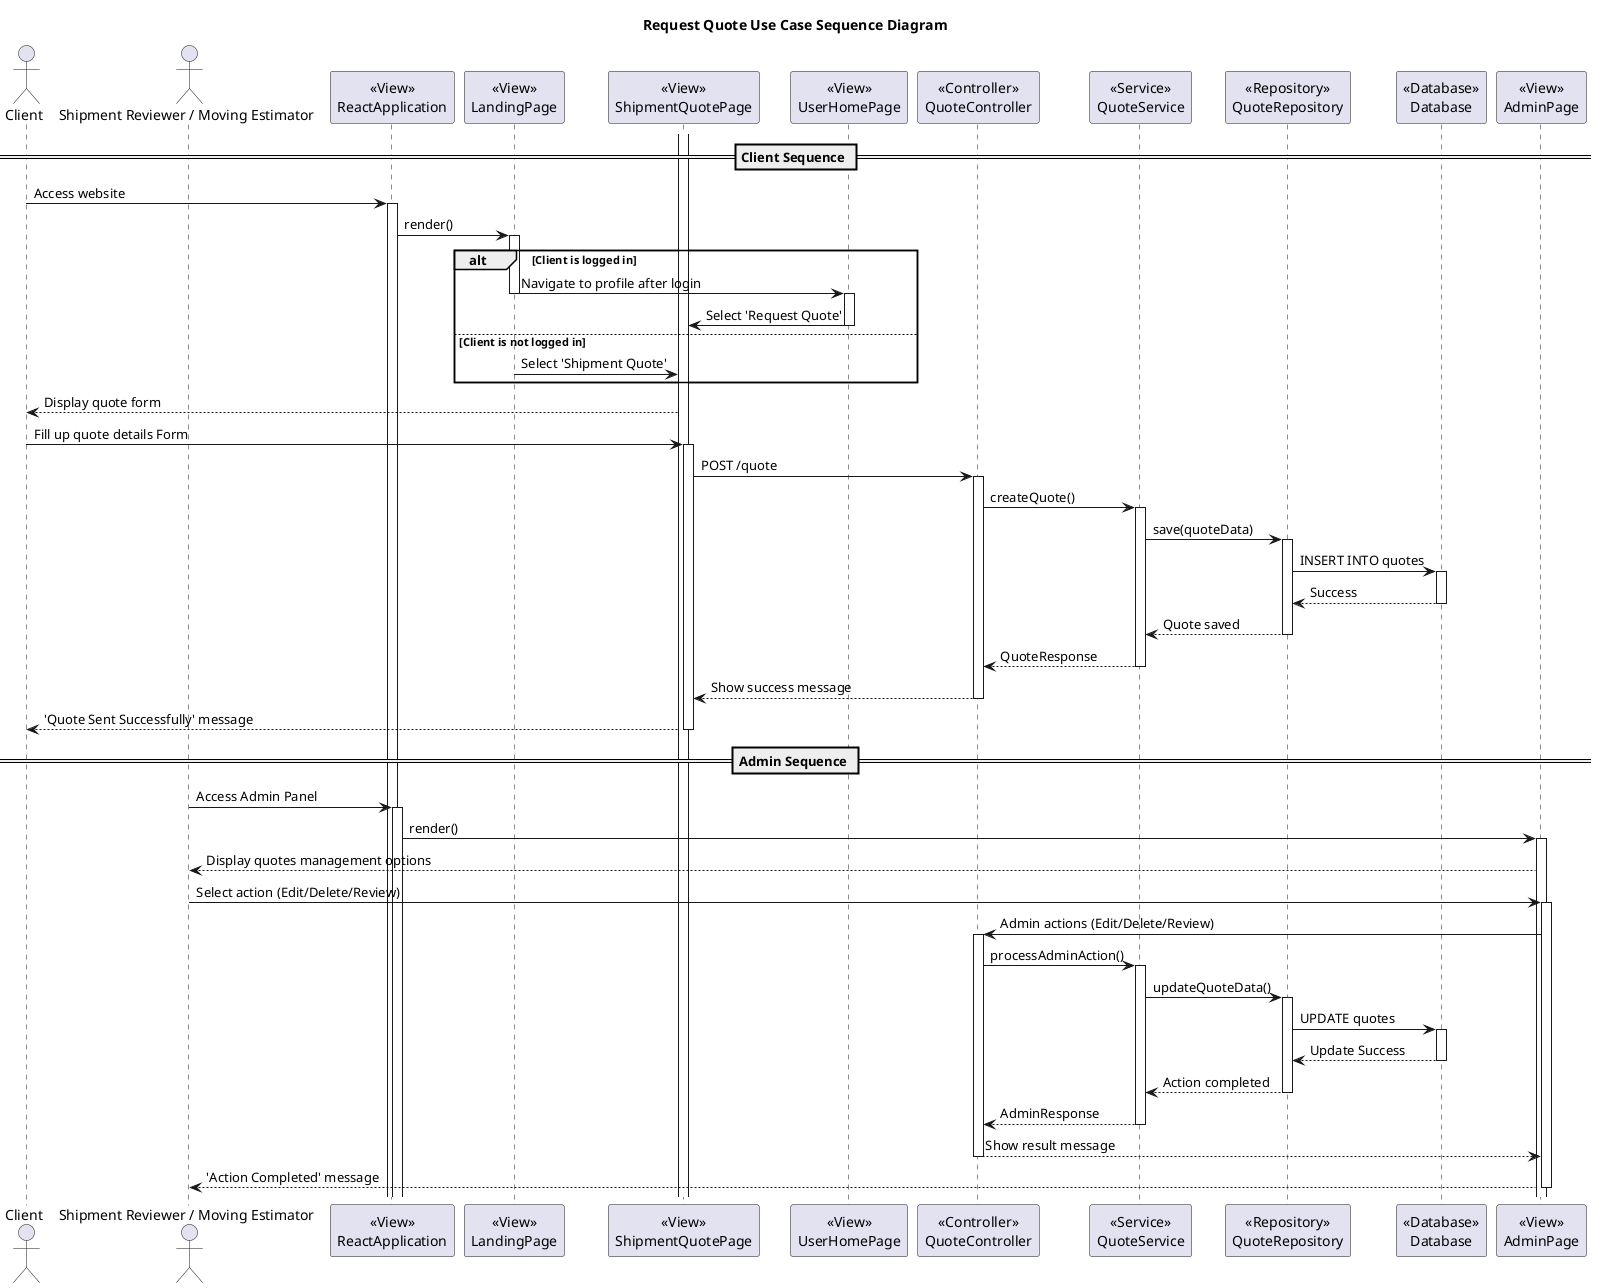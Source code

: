 @startuml
title Request Quote Use Case Sequence Diagram

actor Client
actor "Shipment Reviewer / Moving Estimator" as Admin

participant ReactApplication as "<<View>>\nReactApplication"
participant LandingPage as "<<View>>\nLandingPage"
participant ShipmentQuotePage as "<<View>>\nShipmentQuotePage"
participant UserHomePage as "<<View>>\nUserHomePage"
participant QuoteController as "<<Controller>>\nQuoteController"
participant QuoteService as "<<Service>>\nQuoteService"
participant QuoteRepository as "<<Repository>>\nQuoteRepository"
participant Database as "<<Database>>\nDatabase"
participant AdminPage as "<<View>>\nAdminPage"

== Client Sequence ==
Client -> ReactApplication : Access website
activate ReactApplication

ReactApplication -> LandingPage : render()
activate LandingPage

alt Client is logged in
    LandingPage -> UserHomePage : Navigate to profile after login
    deactivate LandingPage
    activate UserHomePage
    UserHomePage -> ShipmentQuotePage : Select 'Request Quote'
    deactivate UserHomePage
else Client is not logged in
    LandingPage -> ShipmentQuotePage : Select 'Shipment Quote'
    deactivate LandingPage
end
activate ShipmentQuotePage

ShipmentQuotePage --> Client : Display quote form
Client -> ShipmentQuotePage : Fill up quote details Form
activate ShipmentQuotePage

ShipmentQuotePage -> QuoteController : POST /quote
activate QuoteController

QuoteController -> QuoteService : createQuote()
activate QuoteService

QuoteService -> QuoteRepository : save(quoteData)
activate QuoteRepository

QuoteRepository -> Database : INSERT INTO quotes
activate Database
Database --> QuoteRepository : Success
deactivate Database

QuoteRepository --> QuoteService : Quote saved
deactivate QuoteRepository

QuoteService --> QuoteController : QuoteResponse
deactivate QuoteService

QuoteController --> ShipmentQuotePage : Show success message
deactivate QuoteController

ShipmentQuotePage --> Client : 'Quote Sent Successfully' message
deactivate ShipmentQuotePage

== Admin Sequence ==
Admin -> ReactApplication : Access Admin Panel
activate ReactApplication

ReactApplication -> AdminPage : render()
activate AdminPage

AdminPage --> Admin : Display quotes management options
Admin -> AdminPage : Select action (Edit/Delete/Review)
activate AdminPage

AdminPage -> QuoteController : Admin actions (Edit/Delete/Review)
activate QuoteController

QuoteController -> QuoteService : processAdminAction()
activate QuoteService

QuoteService -> QuoteRepository : updateQuoteData()
activate QuoteRepository

QuoteRepository -> Database : UPDATE quotes
activate Database
Database --> QuoteRepository : Update Success
deactivate Database

QuoteRepository --> QuoteService : Action completed
deactivate QuoteRepository

QuoteService --> QuoteController : AdminResponse
deactivate QuoteService

QuoteController --> AdminPage : Show result message
deactivate QuoteController

AdminPage --> Admin : 'Action Completed' message
deactivate AdminPage

@enduml
